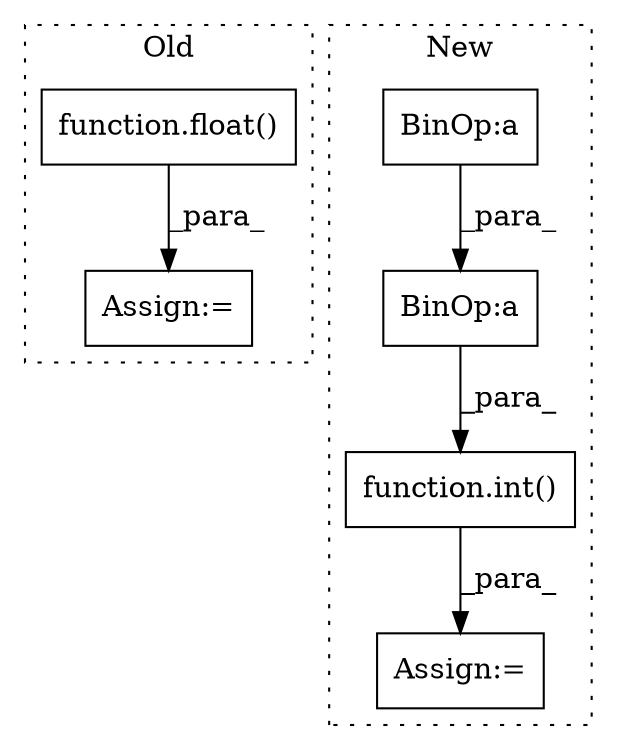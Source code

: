 digraph G {
subgraph cluster0 {
1 [label="function.float()" a="75" s="2000,2020" l="6,1" shape="box"];
3 [label="Assign:=" a="68" s="2997" l="3" shape="box"];
label = "Old";
style="dotted";
}
subgraph cluster1 {
2 [label="function.int()" a="75" s="4062,4111" l="4,1" shape="box"];
4 [label="BinOp:a" a="82" s="3731" l="3" shape="box"];
5 [label="BinOp:a" a="82" s="3731" l="9" shape="box"];
6 [label="Assign:=" a="68" s="4058" l="4" shape="box"];
label = "New";
style="dotted";
}
1 -> 3 [label="_para_"];
2 -> 6 [label="_para_"];
4 -> 5 [label="_para_"];
5 -> 2 [label="_para_"];
}